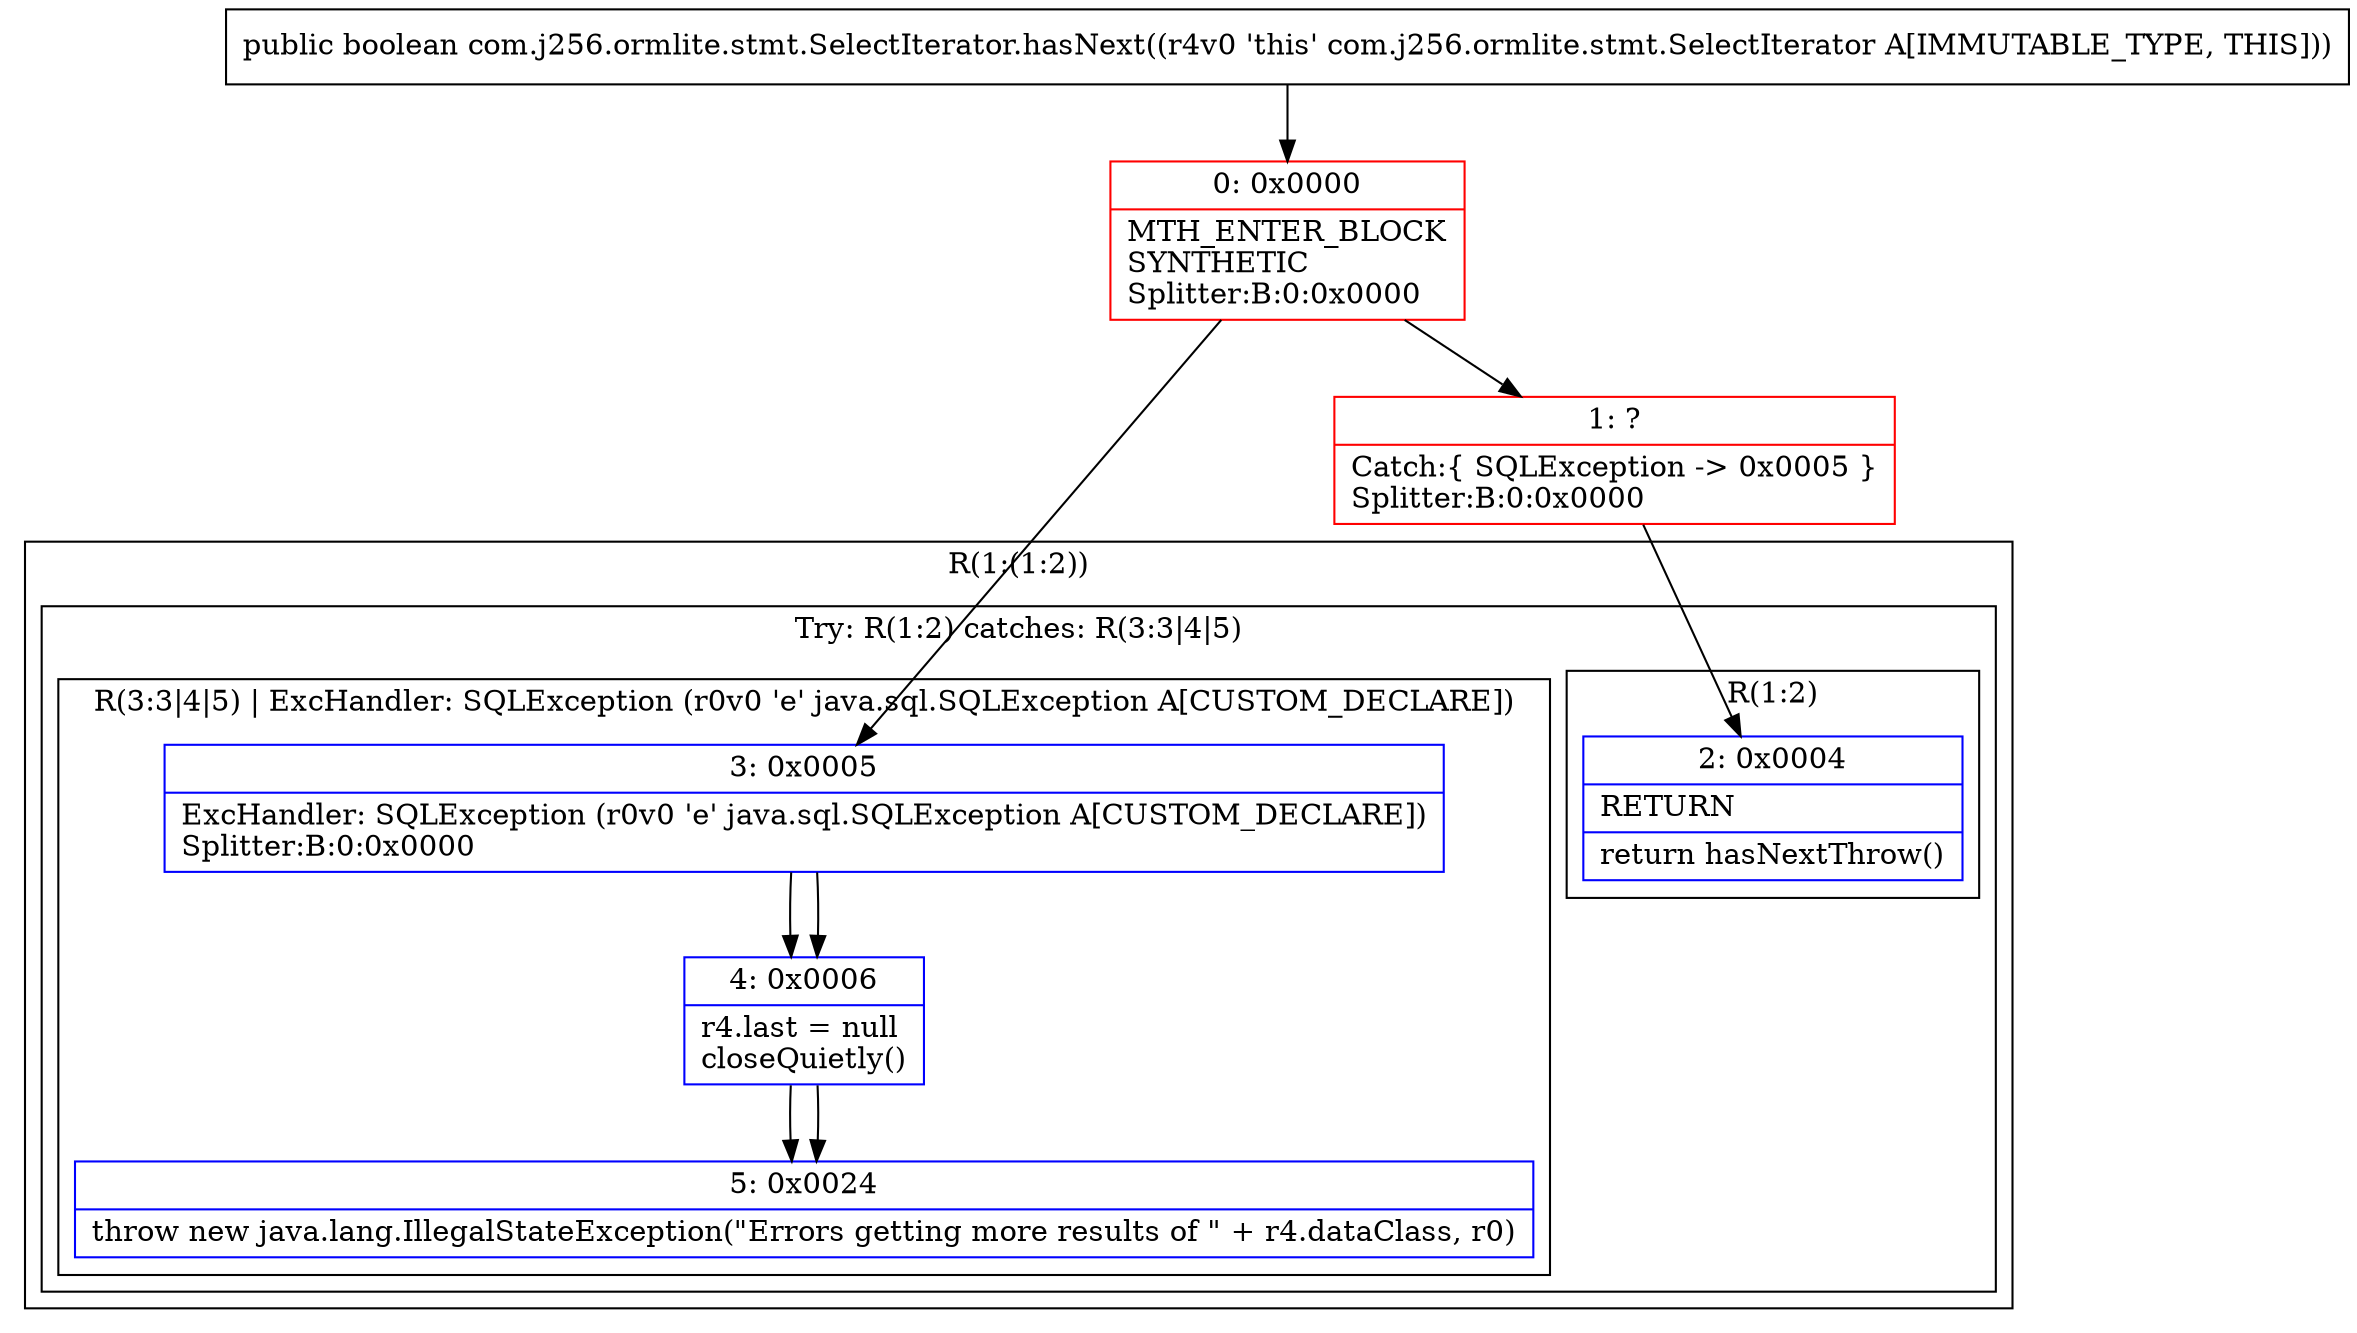 digraph "CFG forcom.j256.ormlite.stmt.SelectIterator.hasNext()Z" {
subgraph cluster_Region_741886583 {
label = "R(1:(1:2))";
node [shape=record,color=blue];
subgraph cluster_TryCatchRegion_1962486174 {
label = "Try: R(1:2) catches: R(3:3|4|5)";
node [shape=record,color=blue];
subgraph cluster_Region_917818753 {
label = "R(1:2)";
node [shape=record,color=blue];
Node_2 [shape=record,label="{2\:\ 0x0004|RETURN\l|return hasNextThrow()\l}"];
}
subgraph cluster_Region_1391223970 {
label = "R(3:3|4|5) | ExcHandler: SQLException (r0v0 'e' java.sql.SQLException A[CUSTOM_DECLARE])\l";
node [shape=record,color=blue];
Node_3 [shape=record,label="{3\:\ 0x0005|ExcHandler: SQLException (r0v0 'e' java.sql.SQLException A[CUSTOM_DECLARE])\lSplitter:B:0:0x0000\l}"];
Node_4 [shape=record,label="{4\:\ 0x0006|r4.last = null\lcloseQuietly()\l}"];
Node_5 [shape=record,label="{5\:\ 0x0024|throw new java.lang.IllegalStateException(\"Errors getting more results of \" + r4.dataClass, r0)\l}"];
}
}
}
subgraph cluster_Region_1391223970 {
label = "R(3:3|4|5) | ExcHandler: SQLException (r0v0 'e' java.sql.SQLException A[CUSTOM_DECLARE])\l";
node [shape=record,color=blue];
Node_3 [shape=record,label="{3\:\ 0x0005|ExcHandler: SQLException (r0v0 'e' java.sql.SQLException A[CUSTOM_DECLARE])\lSplitter:B:0:0x0000\l}"];
Node_4 [shape=record,label="{4\:\ 0x0006|r4.last = null\lcloseQuietly()\l}"];
Node_5 [shape=record,label="{5\:\ 0x0024|throw new java.lang.IllegalStateException(\"Errors getting more results of \" + r4.dataClass, r0)\l}"];
}
Node_0 [shape=record,color=red,label="{0\:\ 0x0000|MTH_ENTER_BLOCK\lSYNTHETIC\lSplitter:B:0:0x0000\l}"];
Node_1 [shape=record,color=red,label="{1\:\ ?|Catch:\{ SQLException \-\> 0x0005 \}\lSplitter:B:0:0x0000\l}"];
MethodNode[shape=record,label="{public boolean com.j256.ormlite.stmt.SelectIterator.hasNext((r4v0 'this' com.j256.ormlite.stmt.SelectIterator A[IMMUTABLE_TYPE, THIS])) }"];
MethodNode -> Node_0;
Node_3 -> Node_4;
Node_4 -> Node_5;
Node_3 -> Node_4;
Node_4 -> Node_5;
Node_0 -> Node_1;
Node_0 -> Node_3;
Node_1 -> Node_2;
}

